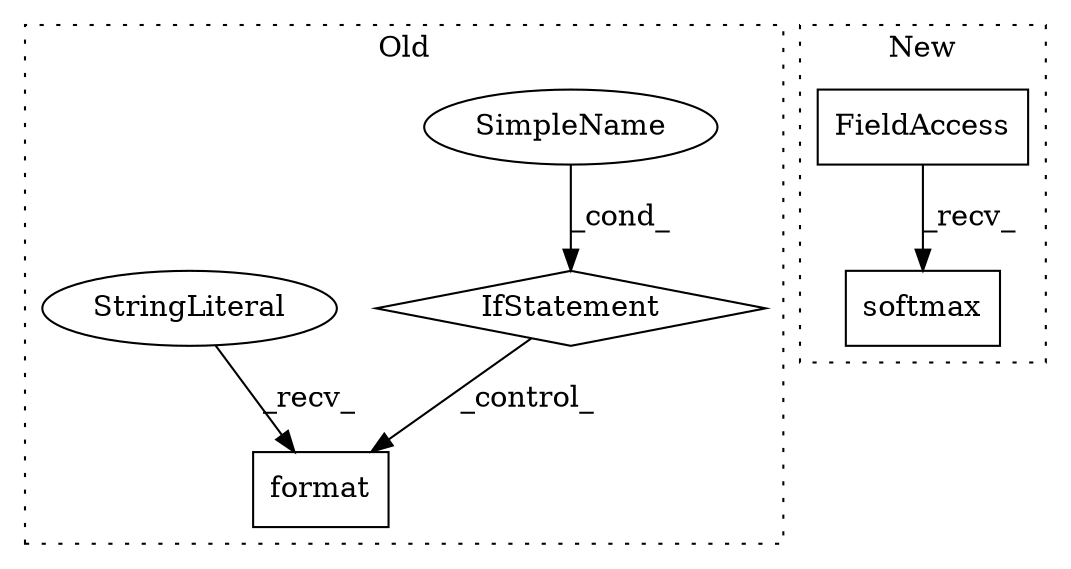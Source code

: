 digraph G {
subgraph cluster0 {
1 [label="format" a="32" s="4318,4328" l="7,1" shape="box"];
4 [label="IfStatement" a="25" s="4252,4271" l="4,2" shape="diamond"];
5 [label="SimpleName" a="42" s="" l="" shape="ellipse"];
6 [label="StringLiteral" a="45" s="4309" l="8" shape="ellipse"];
label = "Old";
style="dotted";
}
subgraph cluster1 {
2 [label="softmax" a="32" s="4540,4560" l="8,1" shape="box"];
3 [label="FieldAccess" a="22" s="4526" l="13" shape="box"];
label = "New";
style="dotted";
}
3 -> 2 [label="_recv_"];
4 -> 1 [label="_control_"];
5 -> 4 [label="_cond_"];
6 -> 1 [label="_recv_"];
}